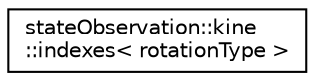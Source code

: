 digraph "Graphical Class Hierarchy"
{
  edge [fontname="Helvetica",fontsize="10",labelfontname="Helvetica",labelfontsize="10"];
  node [fontname="Helvetica",fontsize="10",shape=record];
  rankdir="LR";
  Node0 [label="stateObservation::kine\l::indexes\< rotationType \>",height=0.2,width=0.4,color="black", fillcolor="white", style="filled",URL="$structstateObservation_1_1kine_1_1indexes.html"];
}
